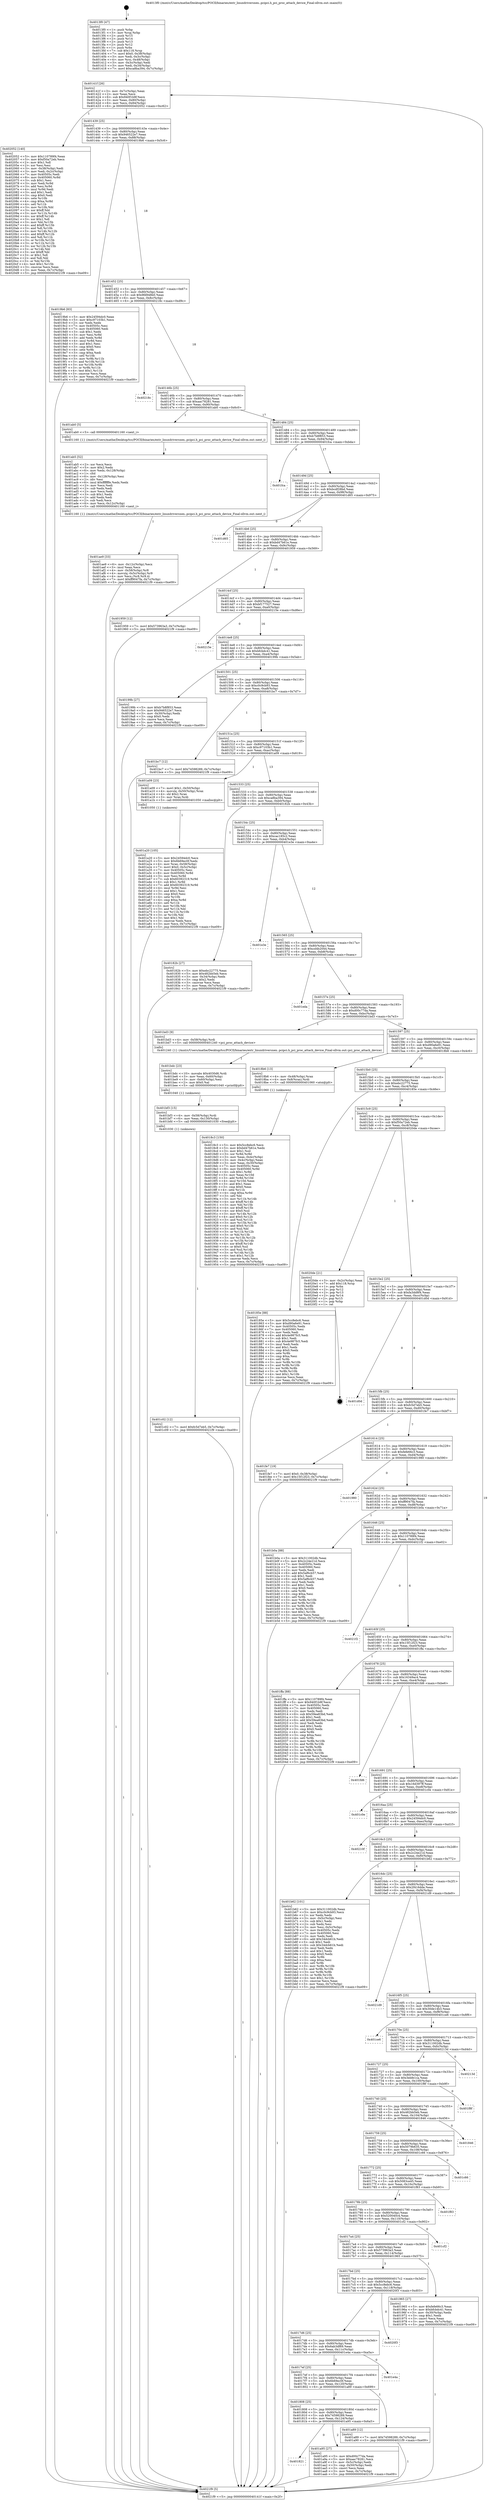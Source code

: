 digraph "0x4013f0" {
  label = "0x4013f0 (/mnt/c/Users/mathe/Desktop/tcc/POCII/binaries/extr_linuxdriversxen..pcipci.h_pci_proc_attach_device_Final-ollvm.out::main(0))"
  labelloc = "t"
  node[shape=record]

  Entry [label="",width=0.3,height=0.3,shape=circle,fillcolor=black,style=filled]
  "0x40141f" [label="{
     0x40141f [26]\l
     | [instrs]\l
     &nbsp;&nbsp;0x40141f \<+3\>: mov -0x7c(%rbp),%eax\l
     &nbsp;&nbsp;0x401422 \<+2\>: mov %eax,%ecx\l
     &nbsp;&nbsp;0x401424 \<+6\>: sub $0x940f1b9f,%ecx\l
     &nbsp;&nbsp;0x40142a \<+3\>: mov %eax,-0x80(%rbp)\l
     &nbsp;&nbsp;0x40142d \<+6\>: mov %ecx,-0x84(%rbp)\l
     &nbsp;&nbsp;0x401433 \<+6\>: je 0000000000402052 \<main+0xc62\>\l
  }"]
  "0x402052" [label="{
     0x402052 [140]\l
     | [instrs]\l
     &nbsp;&nbsp;0x402052 \<+5\>: mov $0x110789f4,%eax\l
     &nbsp;&nbsp;0x402057 \<+5\>: mov $0xf50a72eb,%ecx\l
     &nbsp;&nbsp;0x40205c \<+2\>: mov $0x1,%dl\l
     &nbsp;&nbsp;0x40205e \<+2\>: xor %esi,%esi\l
     &nbsp;&nbsp;0x402060 \<+3\>: mov -0x38(%rbp),%edi\l
     &nbsp;&nbsp;0x402063 \<+3\>: mov %edi,-0x2c(%rbp)\l
     &nbsp;&nbsp;0x402066 \<+7\>: mov 0x40505c,%edi\l
     &nbsp;&nbsp;0x40206d \<+8\>: mov 0x405060,%r8d\l
     &nbsp;&nbsp;0x402075 \<+3\>: sub $0x1,%esi\l
     &nbsp;&nbsp;0x402078 \<+3\>: mov %edi,%r9d\l
     &nbsp;&nbsp;0x40207b \<+3\>: add %esi,%r9d\l
     &nbsp;&nbsp;0x40207e \<+4\>: imul %r9d,%edi\l
     &nbsp;&nbsp;0x402082 \<+3\>: and $0x1,%edi\l
     &nbsp;&nbsp;0x402085 \<+3\>: cmp $0x0,%edi\l
     &nbsp;&nbsp;0x402088 \<+4\>: sete %r10b\l
     &nbsp;&nbsp;0x40208c \<+4\>: cmp $0xa,%r8d\l
     &nbsp;&nbsp;0x402090 \<+4\>: setl %r11b\l
     &nbsp;&nbsp;0x402094 \<+3\>: mov %r10b,%bl\l
     &nbsp;&nbsp;0x402097 \<+3\>: xor $0xff,%bl\l
     &nbsp;&nbsp;0x40209a \<+3\>: mov %r11b,%r14b\l
     &nbsp;&nbsp;0x40209d \<+4\>: xor $0xff,%r14b\l
     &nbsp;&nbsp;0x4020a1 \<+3\>: xor $0x1,%dl\l
     &nbsp;&nbsp;0x4020a4 \<+3\>: mov %bl,%r15b\l
     &nbsp;&nbsp;0x4020a7 \<+4\>: and $0xff,%r15b\l
     &nbsp;&nbsp;0x4020ab \<+3\>: and %dl,%r10b\l
     &nbsp;&nbsp;0x4020ae \<+3\>: mov %r14b,%r12b\l
     &nbsp;&nbsp;0x4020b1 \<+4\>: and $0xff,%r12b\l
     &nbsp;&nbsp;0x4020b5 \<+3\>: and %dl,%r11b\l
     &nbsp;&nbsp;0x4020b8 \<+3\>: or %r10b,%r15b\l
     &nbsp;&nbsp;0x4020bb \<+3\>: or %r11b,%r12b\l
     &nbsp;&nbsp;0x4020be \<+3\>: xor %r12b,%r15b\l
     &nbsp;&nbsp;0x4020c1 \<+3\>: or %r14b,%bl\l
     &nbsp;&nbsp;0x4020c4 \<+3\>: xor $0xff,%bl\l
     &nbsp;&nbsp;0x4020c7 \<+3\>: or $0x1,%dl\l
     &nbsp;&nbsp;0x4020ca \<+2\>: and %dl,%bl\l
     &nbsp;&nbsp;0x4020cc \<+3\>: or %bl,%r15b\l
     &nbsp;&nbsp;0x4020cf \<+4\>: test $0x1,%r15b\l
     &nbsp;&nbsp;0x4020d3 \<+3\>: cmovne %ecx,%eax\l
     &nbsp;&nbsp;0x4020d6 \<+3\>: mov %eax,-0x7c(%rbp)\l
     &nbsp;&nbsp;0x4020d9 \<+5\>: jmp 00000000004021f9 \<main+0xe09\>\l
  }"]
  "0x401439" [label="{
     0x401439 [25]\l
     | [instrs]\l
     &nbsp;&nbsp;0x401439 \<+5\>: jmp 000000000040143e \<main+0x4e\>\l
     &nbsp;&nbsp;0x40143e \<+3\>: mov -0x80(%rbp),%eax\l
     &nbsp;&nbsp;0x401441 \<+5\>: sub $0x946522e7,%eax\l
     &nbsp;&nbsp;0x401446 \<+6\>: mov %eax,-0x88(%rbp)\l
     &nbsp;&nbsp;0x40144c \<+6\>: je 00000000004019b6 \<main+0x5c6\>\l
  }"]
  Exit [label="",width=0.3,height=0.3,shape=circle,fillcolor=black,style=filled,peripheries=2]
  "0x4019b6" [label="{
     0x4019b6 [83]\l
     | [instrs]\l
     &nbsp;&nbsp;0x4019b6 \<+5\>: mov $0x24594dc0,%eax\l
     &nbsp;&nbsp;0x4019bb \<+5\>: mov $0xc97103b1,%ecx\l
     &nbsp;&nbsp;0x4019c0 \<+2\>: xor %edx,%edx\l
     &nbsp;&nbsp;0x4019c2 \<+7\>: mov 0x40505c,%esi\l
     &nbsp;&nbsp;0x4019c9 \<+7\>: mov 0x405060,%edi\l
     &nbsp;&nbsp;0x4019d0 \<+3\>: sub $0x1,%edx\l
     &nbsp;&nbsp;0x4019d3 \<+3\>: mov %esi,%r8d\l
     &nbsp;&nbsp;0x4019d6 \<+3\>: add %edx,%r8d\l
     &nbsp;&nbsp;0x4019d9 \<+4\>: imul %r8d,%esi\l
     &nbsp;&nbsp;0x4019dd \<+3\>: and $0x1,%esi\l
     &nbsp;&nbsp;0x4019e0 \<+3\>: cmp $0x0,%esi\l
     &nbsp;&nbsp;0x4019e3 \<+4\>: sete %r9b\l
     &nbsp;&nbsp;0x4019e7 \<+3\>: cmp $0xa,%edi\l
     &nbsp;&nbsp;0x4019ea \<+4\>: setl %r10b\l
     &nbsp;&nbsp;0x4019ee \<+3\>: mov %r9b,%r11b\l
     &nbsp;&nbsp;0x4019f1 \<+3\>: and %r10b,%r11b\l
     &nbsp;&nbsp;0x4019f4 \<+3\>: xor %r10b,%r9b\l
     &nbsp;&nbsp;0x4019f7 \<+3\>: or %r9b,%r11b\l
     &nbsp;&nbsp;0x4019fa \<+4\>: test $0x1,%r11b\l
     &nbsp;&nbsp;0x4019fe \<+3\>: cmovne %ecx,%eax\l
     &nbsp;&nbsp;0x401a01 \<+3\>: mov %eax,-0x7c(%rbp)\l
     &nbsp;&nbsp;0x401a04 \<+5\>: jmp 00000000004021f9 \<main+0xe09\>\l
  }"]
  "0x401452" [label="{
     0x401452 [25]\l
     | [instrs]\l
     &nbsp;&nbsp;0x401452 \<+5\>: jmp 0000000000401457 \<main+0x67\>\l
     &nbsp;&nbsp;0x401457 \<+3\>: mov -0x80(%rbp),%eax\l
     &nbsp;&nbsp;0x40145a \<+5\>: sub $0x9fd948b0,%eax\l
     &nbsp;&nbsp;0x40145f \<+6\>: mov %eax,-0x8c(%rbp)\l
     &nbsp;&nbsp;0x401465 \<+6\>: je 000000000040218c \<main+0xd9c\>\l
  }"]
  "0x401c02" [label="{
     0x401c02 [12]\l
     | [instrs]\l
     &nbsp;&nbsp;0x401c02 \<+7\>: movl $0xfc5d7eb5,-0x7c(%rbp)\l
     &nbsp;&nbsp;0x401c09 \<+5\>: jmp 00000000004021f9 \<main+0xe09\>\l
  }"]
  "0x40218c" [label="{
     0x40218c\l
  }", style=dashed]
  "0x40146b" [label="{
     0x40146b [25]\l
     | [instrs]\l
     &nbsp;&nbsp;0x40146b \<+5\>: jmp 0000000000401470 \<main+0x80\>\l
     &nbsp;&nbsp;0x401470 \<+3\>: mov -0x80(%rbp),%eax\l
     &nbsp;&nbsp;0x401473 \<+5\>: sub $0xaac78281,%eax\l
     &nbsp;&nbsp;0x401478 \<+6\>: mov %eax,-0x90(%rbp)\l
     &nbsp;&nbsp;0x40147e \<+6\>: je 0000000000401ab0 \<main+0x6c0\>\l
  }"]
  "0x401bf3" [label="{
     0x401bf3 [15]\l
     | [instrs]\l
     &nbsp;&nbsp;0x401bf3 \<+4\>: mov -0x58(%rbp),%rdi\l
     &nbsp;&nbsp;0x401bf7 \<+6\>: mov %eax,-0x130(%rbp)\l
     &nbsp;&nbsp;0x401bfd \<+5\>: call 0000000000401030 \<free@plt\>\l
     | [calls]\l
     &nbsp;&nbsp;0x401030 \{1\} (unknown)\l
  }"]
  "0x401ab0" [label="{
     0x401ab0 [5]\l
     | [instrs]\l
     &nbsp;&nbsp;0x401ab0 \<+5\>: call 0000000000401160 \<next_i\>\l
     | [calls]\l
     &nbsp;&nbsp;0x401160 \{1\} (/mnt/c/Users/mathe/Desktop/tcc/POCII/binaries/extr_linuxdriversxen..pcipci.h_pci_proc_attach_device_Final-ollvm.out::next_i)\l
  }"]
  "0x401484" [label="{
     0x401484 [25]\l
     | [instrs]\l
     &nbsp;&nbsp;0x401484 \<+5\>: jmp 0000000000401489 \<main+0x99\>\l
     &nbsp;&nbsp;0x401489 \<+3\>: mov -0x80(%rbp),%eax\l
     &nbsp;&nbsp;0x40148c \<+5\>: sub $0xb7b8f853,%eax\l
     &nbsp;&nbsp;0x401491 \<+6\>: mov %eax,-0x94(%rbp)\l
     &nbsp;&nbsp;0x401497 \<+6\>: je 0000000000401fca \<main+0xbda\>\l
  }"]
  "0x401bdc" [label="{
     0x401bdc [23]\l
     | [instrs]\l
     &nbsp;&nbsp;0x401bdc \<+10\>: movabs $0x4030d6,%rdi\l
     &nbsp;&nbsp;0x401be6 \<+3\>: mov %eax,-0x60(%rbp)\l
     &nbsp;&nbsp;0x401be9 \<+3\>: mov -0x60(%rbp),%esi\l
     &nbsp;&nbsp;0x401bec \<+2\>: mov $0x0,%al\l
     &nbsp;&nbsp;0x401bee \<+5\>: call 0000000000401040 \<printf@plt\>\l
     | [calls]\l
     &nbsp;&nbsp;0x401040 \{1\} (unknown)\l
  }"]
  "0x401fca" [label="{
     0x401fca\l
  }", style=dashed]
  "0x40149d" [label="{
     0x40149d [25]\l
     | [instrs]\l
     &nbsp;&nbsp;0x40149d \<+5\>: jmp 00000000004014a2 \<main+0xb2\>\l
     &nbsp;&nbsp;0x4014a2 \<+3\>: mov -0x80(%rbp),%eax\l
     &nbsp;&nbsp;0x4014a5 \<+5\>: sub $0xbcdf28bd,%eax\l
     &nbsp;&nbsp;0x4014aa \<+6\>: mov %eax,-0x98(%rbp)\l
     &nbsp;&nbsp;0x4014b0 \<+6\>: je 0000000000401d65 \<main+0x975\>\l
  }"]
  "0x401ae9" [label="{
     0x401ae9 [33]\l
     | [instrs]\l
     &nbsp;&nbsp;0x401ae9 \<+6\>: mov -0x12c(%rbp),%ecx\l
     &nbsp;&nbsp;0x401aef \<+3\>: imul %eax,%ecx\l
     &nbsp;&nbsp;0x401af2 \<+4\>: mov -0x58(%rbp),%r8\l
     &nbsp;&nbsp;0x401af6 \<+4\>: movslq -0x5c(%rbp),%r9\l
     &nbsp;&nbsp;0x401afa \<+4\>: mov %ecx,(%r8,%r9,4)\l
     &nbsp;&nbsp;0x401afe \<+7\>: movl $0xff9047fa,-0x7c(%rbp)\l
     &nbsp;&nbsp;0x401b05 \<+5\>: jmp 00000000004021f9 \<main+0xe09\>\l
  }"]
  "0x401d65" [label="{
     0x401d65\l
  }", style=dashed]
  "0x4014b6" [label="{
     0x4014b6 [25]\l
     | [instrs]\l
     &nbsp;&nbsp;0x4014b6 \<+5\>: jmp 00000000004014bb \<main+0xcb\>\l
     &nbsp;&nbsp;0x4014bb \<+3\>: mov -0x80(%rbp),%eax\l
     &nbsp;&nbsp;0x4014be \<+5\>: sub $0xbd47b61e,%eax\l
     &nbsp;&nbsp;0x4014c3 \<+6\>: mov %eax,-0x9c(%rbp)\l
     &nbsp;&nbsp;0x4014c9 \<+6\>: je 0000000000401959 \<main+0x569\>\l
  }"]
  "0x401ab5" [label="{
     0x401ab5 [52]\l
     | [instrs]\l
     &nbsp;&nbsp;0x401ab5 \<+2\>: xor %ecx,%ecx\l
     &nbsp;&nbsp;0x401ab7 \<+5\>: mov $0x2,%edx\l
     &nbsp;&nbsp;0x401abc \<+6\>: mov %edx,-0x128(%rbp)\l
     &nbsp;&nbsp;0x401ac2 \<+1\>: cltd\l
     &nbsp;&nbsp;0x401ac3 \<+6\>: mov -0x128(%rbp),%esi\l
     &nbsp;&nbsp;0x401ac9 \<+2\>: idiv %esi\l
     &nbsp;&nbsp;0x401acb \<+6\>: imul $0xfffffffe,%edx,%edx\l
     &nbsp;&nbsp;0x401ad1 \<+2\>: mov %ecx,%edi\l
     &nbsp;&nbsp;0x401ad3 \<+2\>: sub %edx,%edi\l
     &nbsp;&nbsp;0x401ad5 \<+2\>: mov %ecx,%edx\l
     &nbsp;&nbsp;0x401ad7 \<+3\>: sub $0x1,%edx\l
     &nbsp;&nbsp;0x401ada \<+2\>: add %edx,%edi\l
     &nbsp;&nbsp;0x401adc \<+2\>: sub %edi,%ecx\l
     &nbsp;&nbsp;0x401ade \<+6\>: mov %ecx,-0x12c(%rbp)\l
     &nbsp;&nbsp;0x401ae4 \<+5\>: call 0000000000401160 \<next_i\>\l
     | [calls]\l
     &nbsp;&nbsp;0x401160 \{1\} (/mnt/c/Users/mathe/Desktop/tcc/POCII/binaries/extr_linuxdriversxen..pcipci.h_pci_proc_attach_device_Final-ollvm.out::next_i)\l
  }"]
  "0x401959" [label="{
     0x401959 [12]\l
     | [instrs]\l
     &nbsp;&nbsp;0x401959 \<+7\>: movl $0x573963a3,-0x7c(%rbp)\l
     &nbsp;&nbsp;0x401960 \<+5\>: jmp 00000000004021f9 \<main+0xe09\>\l
  }"]
  "0x4014cf" [label="{
     0x4014cf [25]\l
     | [instrs]\l
     &nbsp;&nbsp;0x4014cf \<+5\>: jmp 00000000004014d4 \<main+0xe4\>\l
     &nbsp;&nbsp;0x4014d4 \<+3\>: mov -0x80(%rbp),%eax\l
     &nbsp;&nbsp;0x4014d7 \<+5\>: sub $0xbf177527,%eax\l
     &nbsp;&nbsp;0x4014dc \<+6\>: mov %eax,-0xa0(%rbp)\l
     &nbsp;&nbsp;0x4014e2 \<+6\>: je 000000000040215e \<main+0xd6e\>\l
  }"]
  "0x401821" [label="{
     0x401821\l
  }", style=dashed]
  "0x40215e" [label="{
     0x40215e\l
  }", style=dashed]
  "0x4014e8" [label="{
     0x4014e8 [25]\l
     | [instrs]\l
     &nbsp;&nbsp;0x4014e8 \<+5\>: jmp 00000000004014ed \<main+0xfd\>\l
     &nbsp;&nbsp;0x4014ed \<+3\>: mov -0x80(%rbp),%eax\l
     &nbsp;&nbsp;0x4014f0 \<+5\>: sub $0xbfcbdc41,%eax\l
     &nbsp;&nbsp;0x4014f5 \<+6\>: mov %eax,-0xa4(%rbp)\l
     &nbsp;&nbsp;0x4014fb \<+6\>: je 000000000040199b \<main+0x5ab\>\l
  }"]
  "0x401a95" [label="{
     0x401a95 [27]\l
     | [instrs]\l
     &nbsp;&nbsp;0x401a95 \<+5\>: mov $0xd00c77da,%eax\l
     &nbsp;&nbsp;0x401a9a \<+5\>: mov $0xaac78281,%ecx\l
     &nbsp;&nbsp;0x401a9f \<+3\>: mov -0x5c(%rbp),%edx\l
     &nbsp;&nbsp;0x401aa2 \<+3\>: cmp -0x50(%rbp),%edx\l
     &nbsp;&nbsp;0x401aa5 \<+3\>: cmovl %ecx,%eax\l
     &nbsp;&nbsp;0x401aa8 \<+3\>: mov %eax,-0x7c(%rbp)\l
     &nbsp;&nbsp;0x401aab \<+5\>: jmp 00000000004021f9 \<main+0xe09\>\l
  }"]
  "0x40199b" [label="{
     0x40199b [27]\l
     | [instrs]\l
     &nbsp;&nbsp;0x40199b \<+5\>: mov $0xb7b8f853,%eax\l
     &nbsp;&nbsp;0x4019a0 \<+5\>: mov $0x946522e7,%ecx\l
     &nbsp;&nbsp;0x4019a5 \<+3\>: mov -0x30(%rbp),%edx\l
     &nbsp;&nbsp;0x4019a8 \<+3\>: cmp $0x0,%edx\l
     &nbsp;&nbsp;0x4019ab \<+3\>: cmove %ecx,%eax\l
     &nbsp;&nbsp;0x4019ae \<+3\>: mov %eax,-0x7c(%rbp)\l
     &nbsp;&nbsp;0x4019b1 \<+5\>: jmp 00000000004021f9 \<main+0xe09\>\l
  }"]
  "0x401501" [label="{
     0x401501 [25]\l
     | [instrs]\l
     &nbsp;&nbsp;0x401501 \<+5\>: jmp 0000000000401506 \<main+0x116\>\l
     &nbsp;&nbsp;0x401506 \<+3\>: mov -0x80(%rbp),%eax\l
     &nbsp;&nbsp;0x401509 \<+5\>: sub $0xc0c9cb93,%eax\l
     &nbsp;&nbsp;0x40150e \<+6\>: mov %eax,-0xa8(%rbp)\l
     &nbsp;&nbsp;0x401514 \<+6\>: je 0000000000401bc7 \<main+0x7d7\>\l
  }"]
  "0x401808" [label="{
     0x401808 [25]\l
     | [instrs]\l
     &nbsp;&nbsp;0x401808 \<+5\>: jmp 000000000040180d \<main+0x41d\>\l
     &nbsp;&nbsp;0x40180d \<+3\>: mov -0x80(%rbp),%eax\l
     &nbsp;&nbsp;0x401810 \<+5\>: sub $0x74598289,%eax\l
     &nbsp;&nbsp;0x401815 \<+6\>: mov %eax,-0x124(%rbp)\l
     &nbsp;&nbsp;0x40181b \<+6\>: je 0000000000401a95 \<main+0x6a5\>\l
  }"]
  "0x401bc7" [label="{
     0x401bc7 [12]\l
     | [instrs]\l
     &nbsp;&nbsp;0x401bc7 \<+7\>: movl $0x74598289,-0x7c(%rbp)\l
     &nbsp;&nbsp;0x401bce \<+5\>: jmp 00000000004021f9 \<main+0xe09\>\l
  }"]
  "0x40151a" [label="{
     0x40151a [25]\l
     | [instrs]\l
     &nbsp;&nbsp;0x40151a \<+5\>: jmp 000000000040151f \<main+0x12f\>\l
     &nbsp;&nbsp;0x40151f \<+3\>: mov -0x80(%rbp),%eax\l
     &nbsp;&nbsp;0x401522 \<+5\>: sub $0xc97103b1,%eax\l
     &nbsp;&nbsp;0x401527 \<+6\>: mov %eax,-0xac(%rbp)\l
     &nbsp;&nbsp;0x40152d \<+6\>: je 0000000000401a09 \<main+0x619\>\l
  }"]
  "0x401a89" [label="{
     0x401a89 [12]\l
     | [instrs]\l
     &nbsp;&nbsp;0x401a89 \<+7\>: movl $0x74598289,-0x7c(%rbp)\l
     &nbsp;&nbsp;0x401a90 \<+5\>: jmp 00000000004021f9 \<main+0xe09\>\l
  }"]
  "0x401a09" [label="{
     0x401a09 [23]\l
     | [instrs]\l
     &nbsp;&nbsp;0x401a09 \<+7\>: movl $0x1,-0x50(%rbp)\l
     &nbsp;&nbsp;0x401a10 \<+4\>: movslq -0x50(%rbp),%rax\l
     &nbsp;&nbsp;0x401a14 \<+4\>: shl $0x2,%rax\l
     &nbsp;&nbsp;0x401a18 \<+3\>: mov %rax,%rdi\l
     &nbsp;&nbsp;0x401a1b \<+5\>: call 0000000000401050 \<malloc@plt\>\l
     | [calls]\l
     &nbsp;&nbsp;0x401050 \{1\} (unknown)\l
  }"]
  "0x401533" [label="{
     0x401533 [25]\l
     | [instrs]\l
     &nbsp;&nbsp;0x401533 \<+5\>: jmp 0000000000401538 \<main+0x148\>\l
     &nbsp;&nbsp;0x401538 \<+3\>: mov -0x80(%rbp),%eax\l
     &nbsp;&nbsp;0x40153b \<+5\>: sub $0xca8ba394,%eax\l
     &nbsp;&nbsp;0x401540 \<+6\>: mov %eax,-0xb0(%rbp)\l
     &nbsp;&nbsp;0x401546 \<+6\>: je 000000000040182b \<main+0x43b\>\l
  }"]
  "0x4017ef" [label="{
     0x4017ef [25]\l
     | [instrs]\l
     &nbsp;&nbsp;0x4017ef \<+5\>: jmp 00000000004017f4 \<main+0x404\>\l
     &nbsp;&nbsp;0x4017f4 \<+3\>: mov -0x80(%rbp),%eax\l
     &nbsp;&nbsp;0x4017f7 \<+5\>: sub $0x6b69ec0f,%eax\l
     &nbsp;&nbsp;0x4017fc \<+6\>: mov %eax,-0x120(%rbp)\l
     &nbsp;&nbsp;0x401802 \<+6\>: je 0000000000401a89 \<main+0x699\>\l
  }"]
  "0x40182b" [label="{
     0x40182b [27]\l
     | [instrs]\l
     &nbsp;&nbsp;0x40182b \<+5\>: mov $0xebc22775,%eax\l
     &nbsp;&nbsp;0x401830 \<+5\>: mov $0x482bb5eb,%ecx\l
     &nbsp;&nbsp;0x401835 \<+3\>: mov -0x34(%rbp),%edx\l
     &nbsp;&nbsp;0x401838 \<+3\>: cmp $0x2,%edx\l
     &nbsp;&nbsp;0x40183b \<+3\>: cmovne %ecx,%eax\l
     &nbsp;&nbsp;0x40183e \<+3\>: mov %eax,-0x7c(%rbp)\l
     &nbsp;&nbsp;0x401841 \<+5\>: jmp 00000000004021f9 \<main+0xe09\>\l
  }"]
  "0x40154c" [label="{
     0x40154c [25]\l
     | [instrs]\l
     &nbsp;&nbsp;0x40154c \<+5\>: jmp 0000000000401551 \<main+0x161\>\l
     &nbsp;&nbsp;0x401551 \<+3\>: mov -0x80(%rbp),%eax\l
     &nbsp;&nbsp;0x401554 \<+5\>: sub $0xcac185c2,%eax\l
     &nbsp;&nbsp;0x401559 \<+6\>: mov %eax,-0xb4(%rbp)\l
     &nbsp;&nbsp;0x40155f \<+6\>: je 0000000000401e3e \<main+0xa4e\>\l
  }"]
  "0x4021f9" [label="{
     0x4021f9 [5]\l
     | [instrs]\l
     &nbsp;&nbsp;0x4021f9 \<+5\>: jmp 000000000040141f \<main+0x2f\>\l
  }"]
  "0x4013f0" [label="{
     0x4013f0 [47]\l
     | [instrs]\l
     &nbsp;&nbsp;0x4013f0 \<+1\>: push %rbp\l
     &nbsp;&nbsp;0x4013f1 \<+3\>: mov %rsp,%rbp\l
     &nbsp;&nbsp;0x4013f4 \<+2\>: push %r15\l
     &nbsp;&nbsp;0x4013f6 \<+2\>: push %r14\l
     &nbsp;&nbsp;0x4013f8 \<+2\>: push %r13\l
     &nbsp;&nbsp;0x4013fa \<+2\>: push %r12\l
     &nbsp;&nbsp;0x4013fc \<+1\>: push %rbx\l
     &nbsp;&nbsp;0x4013fd \<+7\>: sub $0x118,%rsp\l
     &nbsp;&nbsp;0x401404 \<+7\>: movl $0x0,-0x38(%rbp)\l
     &nbsp;&nbsp;0x40140b \<+3\>: mov %edi,-0x3c(%rbp)\l
     &nbsp;&nbsp;0x40140e \<+4\>: mov %rsi,-0x48(%rbp)\l
     &nbsp;&nbsp;0x401412 \<+3\>: mov -0x3c(%rbp),%edi\l
     &nbsp;&nbsp;0x401415 \<+3\>: mov %edi,-0x34(%rbp)\l
     &nbsp;&nbsp;0x401418 \<+7\>: movl $0xca8ba394,-0x7c(%rbp)\l
  }"]
  "0x401e4a" [label="{
     0x401e4a\l
  }", style=dashed]
  "0x401e3e" [label="{
     0x401e3e\l
  }", style=dashed]
  "0x401565" [label="{
     0x401565 [25]\l
     | [instrs]\l
     &nbsp;&nbsp;0x401565 \<+5\>: jmp 000000000040156a \<main+0x17a\>\l
     &nbsp;&nbsp;0x40156a \<+3\>: mov -0x80(%rbp),%eax\l
     &nbsp;&nbsp;0x40156d \<+5\>: sub $0xcd4b2044,%eax\l
     &nbsp;&nbsp;0x401572 \<+6\>: mov %eax,-0xb8(%rbp)\l
     &nbsp;&nbsp;0x401578 \<+6\>: je 0000000000401eda \<main+0xaea\>\l
  }"]
  "0x4017d6" [label="{
     0x4017d6 [25]\l
     | [instrs]\l
     &nbsp;&nbsp;0x4017d6 \<+5\>: jmp 00000000004017db \<main+0x3eb\>\l
     &nbsp;&nbsp;0x4017db \<+3\>: mov -0x80(%rbp),%eax\l
     &nbsp;&nbsp;0x4017de \<+5\>: sub $0x6ab3df69,%eax\l
     &nbsp;&nbsp;0x4017e3 \<+6\>: mov %eax,-0x11c(%rbp)\l
     &nbsp;&nbsp;0x4017e9 \<+6\>: je 0000000000401e4a \<main+0xa5a\>\l
  }"]
  "0x401eda" [label="{
     0x401eda\l
  }", style=dashed]
  "0x40157e" [label="{
     0x40157e [25]\l
     | [instrs]\l
     &nbsp;&nbsp;0x40157e \<+5\>: jmp 0000000000401583 \<main+0x193\>\l
     &nbsp;&nbsp;0x401583 \<+3\>: mov -0x80(%rbp),%eax\l
     &nbsp;&nbsp;0x401586 \<+5\>: sub $0xd00c77da,%eax\l
     &nbsp;&nbsp;0x40158b \<+6\>: mov %eax,-0xbc(%rbp)\l
     &nbsp;&nbsp;0x401591 \<+6\>: je 0000000000401bd3 \<main+0x7e3\>\l
  }"]
  "0x4020f3" [label="{
     0x4020f3\l
  }", style=dashed]
  "0x401bd3" [label="{
     0x401bd3 [9]\l
     | [instrs]\l
     &nbsp;&nbsp;0x401bd3 \<+4\>: mov -0x58(%rbp),%rdi\l
     &nbsp;&nbsp;0x401bd7 \<+5\>: call 0000000000401240 \<pci_proc_attach_device\>\l
     | [calls]\l
     &nbsp;&nbsp;0x401240 \{1\} (/mnt/c/Users/mathe/Desktop/tcc/POCII/binaries/extr_linuxdriversxen..pcipci.h_pci_proc_attach_device_Final-ollvm.out::pci_proc_attach_device)\l
  }"]
  "0x401597" [label="{
     0x401597 [25]\l
     | [instrs]\l
     &nbsp;&nbsp;0x401597 \<+5\>: jmp 000000000040159c \<main+0x1ac\>\l
     &nbsp;&nbsp;0x40159c \<+3\>: mov -0x80(%rbp),%eax\l
     &nbsp;&nbsp;0x40159f \<+5\>: sub $0xd90a6e91,%eax\l
     &nbsp;&nbsp;0x4015a4 \<+6\>: mov %eax,-0xc0(%rbp)\l
     &nbsp;&nbsp;0x4015aa \<+6\>: je 00000000004018b6 \<main+0x4c6\>\l
  }"]
  "0x401a20" [label="{
     0x401a20 [105]\l
     | [instrs]\l
     &nbsp;&nbsp;0x401a20 \<+5\>: mov $0x24594dc0,%ecx\l
     &nbsp;&nbsp;0x401a25 \<+5\>: mov $0x6b69ec0f,%edx\l
     &nbsp;&nbsp;0x401a2a \<+4\>: mov %rax,-0x58(%rbp)\l
     &nbsp;&nbsp;0x401a2e \<+7\>: movl $0x0,-0x5c(%rbp)\l
     &nbsp;&nbsp;0x401a35 \<+7\>: mov 0x40505c,%esi\l
     &nbsp;&nbsp;0x401a3c \<+8\>: mov 0x405060,%r8d\l
     &nbsp;&nbsp;0x401a44 \<+3\>: mov %esi,%r9d\l
     &nbsp;&nbsp;0x401a47 \<+7\>: sub $0x60392319,%r9d\l
     &nbsp;&nbsp;0x401a4e \<+4\>: sub $0x1,%r9d\l
     &nbsp;&nbsp;0x401a52 \<+7\>: add $0x60392319,%r9d\l
     &nbsp;&nbsp;0x401a59 \<+4\>: imul %r9d,%esi\l
     &nbsp;&nbsp;0x401a5d \<+3\>: and $0x1,%esi\l
     &nbsp;&nbsp;0x401a60 \<+3\>: cmp $0x0,%esi\l
     &nbsp;&nbsp;0x401a63 \<+4\>: sete %r10b\l
     &nbsp;&nbsp;0x401a67 \<+4\>: cmp $0xa,%r8d\l
     &nbsp;&nbsp;0x401a6b \<+4\>: setl %r11b\l
     &nbsp;&nbsp;0x401a6f \<+3\>: mov %r10b,%bl\l
     &nbsp;&nbsp;0x401a72 \<+3\>: and %r11b,%bl\l
     &nbsp;&nbsp;0x401a75 \<+3\>: xor %r11b,%r10b\l
     &nbsp;&nbsp;0x401a78 \<+3\>: or %r10b,%bl\l
     &nbsp;&nbsp;0x401a7b \<+3\>: test $0x1,%bl\l
     &nbsp;&nbsp;0x401a7e \<+3\>: cmovne %edx,%ecx\l
     &nbsp;&nbsp;0x401a81 \<+3\>: mov %ecx,-0x7c(%rbp)\l
     &nbsp;&nbsp;0x401a84 \<+5\>: jmp 00000000004021f9 \<main+0xe09\>\l
  }"]
  "0x4018b6" [label="{
     0x4018b6 [13]\l
     | [instrs]\l
     &nbsp;&nbsp;0x4018b6 \<+4\>: mov -0x48(%rbp),%rax\l
     &nbsp;&nbsp;0x4018ba \<+4\>: mov 0x8(%rax),%rdi\l
     &nbsp;&nbsp;0x4018be \<+5\>: call 0000000000401060 \<atoi@plt\>\l
     | [calls]\l
     &nbsp;&nbsp;0x401060 \{1\} (unknown)\l
  }"]
  "0x4015b0" [label="{
     0x4015b0 [25]\l
     | [instrs]\l
     &nbsp;&nbsp;0x4015b0 \<+5\>: jmp 00000000004015b5 \<main+0x1c5\>\l
     &nbsp;&nbsp;0x4015b5 \<+3\>: mov -0x80(%rbp),%eax\l
     &nbsp;&nbsp;0x4015b8 \<+5\>: sub $0xebc22775,%eax\l
     &nbsp;&nbsp;0x4015bd \<+6\>: mov %eax,-0xc4(%rbp)\l
     &nbsp;&nbsp;0x4015c3 \<+6\>: je 000000000040185e \<main+0x46e\>\l
  }"]
  "0x4017bd" [label="{
     0x4017bd [25]\l
     | [instrs]\l
     &nbsp;&nbsp;0x4017bd \<+5\>: jmp 00000000004017c2 \<main+0x3d2\>\l
     &nbsp;&nbsp;0x4017c2 \<+3\>: mov -0x80(%rbp),%eax\l
     &nbsp;&nbsp;0x4017c5 \<+5\>: sub $0x5cc8ebc6,%eax\l
     &nbsp;&nbsp;0x4017ca \<+6\>: mov %eax,-0x118(%rbp)\l
     &nbsp;&nbsp;0x4017d0 \<+6\>: je 00000000004020f3 \<main+0xd03\>\l
  }"]
  "0x40185e" [label="{
     0x40185e [88]\l
     | [instrs]\l
     &nbsp;&nbsp;0x40185e \<+5\>: mov $0x5cc8ebc6,%eax\l
     &nbsp;&nbsp;0x401863 \<+5\>: mov $0xd90a6e91,%ecx\l
     &nbsp;&nbsp;0x401868 \<+7\>: mov 0x40505c,%edx\l
     &nbsp;&nbsp;0x40186f \<+7\>: mov 0x405060,%esi\l
     &nbsp;&nbsp;0x401876 \<+2\>: mov %edx,%edi\l
     &nbsp;&nbsp;0x401878 \<+6\>: add $0x4e987fc5,%edi\l
     &nbsp;&nbsp;0x40187e \<+3\>: sub $0x1,%edi\l
     &nbsp;&nbsp;0x401881 \<+6\>: sub $0x4e987fc5,%edi\l
     &nbsp;&nbsp;0x401887 \<+3\>: imul %edi,%edx\l
     &nbsp;&nbsp;0x40188a \<+3\>: and $0x1,%edx\l
     &nbsp;&nbsp;0x40188d \<+3\>: cmp $0x0,%edx\l
     &nbsp;&nbsp;0x401890 \<+4\>: sete %r8b\l
     &nbsp;&nbsp;0x401894 \<+3\>: cmp $0xa,%esi\l
     &nbsp;&nbsp;0x401897 \<+4\>: setl %r9b\l
     &nbsp;&nbsp;0x40189b \<+3\>: mov %r8b,%r10b\l
     &nbsp;&nbsp;0x40189e \<+3\>: and %r9b,%r10b\l
     &nbsp;&nbsp;0x4018a1 \<+3\>: xor %r9b,%r8b\l
     &nbsp;&nbsp;0x4018a4 \<+3\>: or %r8b,%r10b\l
     &nbsp;&nbsp;0x4018a7 \<+4\>: test $0x1,%r10b\l
     &nbsp;&nbsp;0x4018ab \<+3\>: cmovne %ecx,%eax\l
     &nbsp;&nbsp;0x4018ae \<+3\>: mov %eax,-0x7c(%rbp)\l
     &nbsp;&nbsp;0x4018b1 \<+5\>: jmp 00000000004021f9 \<main+0xe09\>\l
  }"]
  "0x4015c9" [label="{
     0x4015c9 [25]\l
     | [instrs]\l
     &nbsp;&nbsp;0x4015c9 \<+5\>: jmp 00000000004015ce \<main+0x1de\>\l
     &nbsp;&nbsp;0x4015ce \<+3\>: mov -0x80(%rbp),%eax\l
     &nbsp;&nbsp;0x4015d1 \<+5\>: sub $0xf50a72eb,%eax\l
     &nbsp;&nbsp;0x4015d6 \<+6\>: mov %eax,-0xc8(%rbp)\l
     &nbsp;&nbsp;0x4015dc \<+6\>: je 00000000004020de \<main+0xcee\>\l
  }"]
  "0x4018c3" [label="{
     0x4018c3 [150]\l
     | [instrs]\l
     &nbsp;&nbsp;0x4018c3 \<+5\>: mov $0x5cc8ebc6,%ecx\l
     &nbsp;&nbsp;0x4018c8 \<+5\>: mov $0xbd47b61e,%edx\l
     &nbsp;&nbsp;0x4018cd \<+3\>: mov $0x1,%sil\l
     &nbsp;&nbsp;0x4018d0 \<+3\>: xor %r8d,%r8d\l
     &nbsp;&nbsp;0x4018d3 \<+3\>: mov %eax,-0x4c(%rbp)\l
     &nbsp;&nbsp;0x4018d6 \<+3\>: mov -0x4c(%rbp),%eax\l
     &nbsp;&nbsp;0x4018d9 \<+3\>: mov %eax,-0x30(%rbp)\l
     &nbsp;&nbsp;0x4018dc \<+7\>: mov 0x40505c,%eax\l
     &nbsp;&nbsp;0x4018e3 \<+8\>: mov 0x405060,%r9d\l
     &nbsp;&nbsp;0x4018eb \<+4\>: sub $0x1,%r8d\l
     &nbsp;&nbsp;0x4018ef \<+3\>: mov %eax,%r10d\l
     &nbsp;&nbsp;0x4018f2 \<+3\>: add %r8d,%r10d\l
     &nbsp;&nbsp;0x4018f5 \<+4\>: imul %r10d,%eax\l
     &nbsp;&nbsp;0x4018f9 \<+3\>: and $0x1,%eax\l
     &nbsp;&nbsp;0x4018fc \<+3\>: cmp $0x0,%eax\l
     &nbsp;&nbsp;0x4018ff \<+4\>: sete %r11b\l
     &nbsp;&nbsp;0x401903 \<+4\>: cmp $0xa,%r9d\l
     &nbsp;&nbsp;0x401907 \<+3\>: setl %bl\l
     &nbsp;&nbsp;0x40190a \<+3\>: mov %r11b,%r14b\l
     &nbsp;&nbsp;0x40190d \<+4\>: xor $0xff,%r14b\l
     &nbsp;&nbsp;0x401911 \<+3\>: mov %bl,%r15b\l
     &nbsp;&nbsp;0x401914 \<+4\>: xor $0xff,%r15b\l
     &nbsp;&nbsp;0x401918 \<+4\>: xor $0x0,%sil\l
     &nbsp;&nbsp;0x40191c \<+3\>: mov %r14b,%r12b\l
     &nbsp;&nbsp;0x40191f \<+4\>: and $0x0,%r12b\l
     &nbsp;&nbsp;0x401923 \<+3\>: and %sil,%r11b\l
     &nbsp;&nbsp;0x401926 \<+3\>: mov %r15b,%r13b\l
     &nbsp;&nbsp;0x401929 \<+4\>: and $0x0,%r13b\l
     &nbsp;&nbsp;0x40192d \<+3\>: and %sil,%bl\l
     &nbsp;&nbsp;0x401930 \<+3\>: or %r11b,%r12b\l
     &nbsp;&nbsp;0x401933 \<+3\>: or %bl,%r13b\l
     &nbsp;&nbsp;0x401936 \<+3\>: xor %r13b,%r12b\l
     &nbsp;&nbsp;0x401939 \<+3\>: or %r15b,%r14b\l
     &nbsp;&nbsp;0x40193c \<+4\>: xor $0xff,%r14b\l
     &nbsp;&nbsp;0x401940 \<+4\>: or $0x0,%sil\l
     &nbsp;&nbsp;0x401944 \<+3\>: and %sil,%r14b\l
     &nbsp;&nbsp;0x401947 \<+3\>: or %r14b,%r12b\l
     &nbsp;&nbsp;0x40194a \<+4\>: test $0x1,%r12b\l
     &nbsp;&nbsp;0x40194e \<+3\>: cmovne %edx,%ecx\l
     &nbsp;&nbsp;0x401951 \<+3\>: mov %ecx,-0x7c(%rbp)\l
     &nbsp;&nbsp;0x401954 \<+5\>: jmp 00000000004021f9 \<main+0xe09\>\l
  }"]
  "0x401965" [label="{
     0x401965 [27]\l
     | [instrs]\l
     &nbsp;&nbsp;0x401965 \<+5\>: mov $0xfefe66c3,%eax\l
     &nbsp;&nbsp;0x40196a \<+5\>: mov $0xbfcbdc41,%ecx\l
     &nbsp;&nbsp;0x40196f \<+3\>: mov -0x30(%rbp),%edx\l
     &nbsp;&nbsp;0x401972 \<+3\>: cmp $0x1,%edx\l
     &nbsp;&nbsp;0x401975 \<+3\>: cmovl %ecx,%eax\l
     &nbsp;&nbsp;0x401978 \<+3\>: mov %eax,-0x7c(%rbp)\l
     &nbsp;&nbsp;0x40197b \<+5\>: jmp 00000000004021f9 \<main+0xe09\>\l
  }"]
  "0x4020de" [label="{
     0x4020de [21]\l
     | [instrs]\l
     &nbsp;&nbsp;0x4020de \<+3\>: mov -0x2c(%rbp),%eax\l
     &nbsp;&nbsp;0x4020e1 \<+7\>: add $0x118,%rsp\l
     &nbsp;&nbsp;0x4020e8 \<+1\>: pop %rbx\l
     &nbsp;&nbsp;0x4020e9 \<+2\>: pop %r12\l
     &nbsp;&nbsp;0x4020eb \<+2\>: pop %r13\l
     &nbsp;&nbsp;0x4020ed \<+2\>: pop %r14\l
     &nbsp;&nbsp;0x4020ef \<+2\>: pop %r15\l
     &nbsp;&nbsp;0x4020f1 \<+1\>: pop %rbp\l
     &nbsp;&nbsp;0x4020f2 \<+1\>: ret\l
  }"]
  "0x4015e2" [label="{
     0x4015e2 [25]\l
     | [instrs]\l
     &nbsp;&nbsp;0x4015e2 \<+5\>: jmp 00000000004015e7 \<main+0x1f7\>\l
     &nbsp;&nbsp;0x4015e7 \<+3\>: mov -0x80(%rbp),%eax\l
     &nbsp;&nbsp;0x4015ea \<+5\>: sub $0xfa3dd8f4,%eax\l
     &nbsp;&nbsp;0x4015ef \<+6\>: mov %eax,-0xcc(%rbp)\l
     &nbsp;&nbsp;0x4015f5 \<+6\>: je 0000000000401d0d \<main+0x91d\>\l
  }"]
  "0x4017a4" [label="{
     0x4017a4 [25]\l
     | [instrs]\l
     &nbsp;&nbsp;0x4017a4 \<+5\>: jmp 00000000004017a9 \<main+0x3b9\>\l
     &nbsp;&nbsp;0x4017a9 \<+3\>: mov -0x80(%rbp),%eax\l
     &nbsp;&nbsp;0x4017ac \<+5\>: sub $0x573963a3,%eax\l
     &nbsp;&nbsp;0x4017b1 \<+6\>: mov %eax,-0x114(%rbp)\l
     &nbsp;&nbsp;0x4017b7 \<+6\>: je 0000000000401965 \<main+0x575\>\l
  }"]
  "0x401d0d" [label="{
     0x401d0d\l
  }", style=dashed]
  "0x4015fb" [label="{
     0x4015fb [25]\l
     | [instrs]\l
     &nbsp;&nbsp;0x4015fb \<+5\>: jmp 0000000000401600 \<main+0x210\>\l
     &nbsp;&nbsp;0x401600 \<+3\>: mov -0x80(%rbp),%eax\l
     &nbsp;&nbsp;0x401603 \<+5\>: sub $0xfc5d7eb5,%eax\l
     &nbsp;&nbsp;0x401608 \<+6\>: mov %eax,-0xd0(%rbp)\l
     &nbsp;&nbsp;0x40160e \<+6\>: je 0000000000401fe7 \<main+0xbf7\>\l
  }"]
  "0x401cf2" [label="{
     0x401cf2\l
  }", style=dashed]
  "0x401fe7" [label="{
     0x401fe7 [19]\l
     | [instrs]\l
     &nbsp;&nbsp;0x401fe7 \<+7\>: movl $0x0,-0x38(%rbp)\l
     &nbsp;&nbsp;0x401fee \<+7\>: movl $0x15f12f23,-0x7c(%rbp)\l
     &nbsp;&nbsp;0x401ff5 \<+5\>: jmp 00000000004021f9 \<main+0xe09\>\l
  }"]
  "0x401614" [label="{
     0x401614 [25]\l
     | [instrs]\l
     &nbsp;&nbsp;0x401614 \<+5\>: jmp 0000000000401619 \<main+0x229\>\l
     &nbsp;&nbsp;0x401619 \<+3\>: mov -0x80(%rbp),%eax\l
     &nbsp;&nbsp;0x40161c \<+5\>: sub $0xfefe66c3,%eax\l
     &nbsp;&nbsp;0x401621 \<+6\>: mov %eax,-0xd4(%rbp)\l
     &nbsp;&nbsp;0x401627 \<+6\>: je 0000000000401980 \<main+0x590\>\l
  }"]
  "0x40178b" [label="{
     0x40178b [25]\l
     | [instrs]\l
     &nbsp;&nbsp;0x40178b \<+5\>: jmp 0000000000401790 \<main+0x3a0\>\l
     &nbsp;&nbsp;0x401790 \<+3\>: mov -0x80(%rbp),%eax\l
     &nbsp;&nbsp;0x401793 \<+5\>: sub $0x520040c4,%eax\l
     &nbsp;&nbsp;0x401798 \<+6\>: mov %eax,-0x110(%rbp)\l
     &nbsp;&nbsp;0x40179e \<+6\>: je 0000000000401cf2 \<main+0x902\>\l
  }"]
  "0x401980" [label="{
     0x401980\l
  }", style=dashed]
  "0x40162d" [label="{
     0x40162d [25]\l
     | [instrs]\l
     &nbsp;&nbsp;0x40162d \<+5\>: jmp 0000000000401632 \<main+0x242\>\l
     &nbsp;&nbsp;0x401632 \<+3\>: mov -0x80(%rbp),%eax\l
     &nbsp;&nbsp;0x401635 \<+5\>: sub $0xff9047fa,%eax\l
     &nbsp;&nbsp;0x40163a \<+6\>: mov %eax,-0xd8(%rbp)\l
     &nbsp;&nbsp;0x401640 \<+6\>: je 0000000000401b0a \<main+0x71a\>\l
  }"]
  "0x401f83" [label="{
     0x401f83\l
  }", style=dashed]
  "0x401b0a" [label="{
     0x401b0a [88]\l
     | [instrs]\l
     &nbsp;&nbsp;0x401b0a \<+5\>: mov $0x311002db,%eax\l
     &nbsp;&nbsp;0x401b0f \<+5\>: mov $0x2c24e21d,%ecx\l
     &nbsp;&nbsp;0x401b14 \<+7\>: mov 0x40505c,%edx\l
     &nbsp;&nbsp;0x401b1b \<+7\>: mov 0x405060,%esi\l
     &nbsp;&nbsp;0x401b22 \<+2\>: mov %edx,%edi\l
     &nbsp;&nbsp;0x401b24 \<+6\>: add $0x5af6cb57,%edi\l
     &nbsp;&nbsp;0x401b2a \<+3\>: sub $0x1,%edi\l
     &nbsp;&nbsp;0x401b2d \<+6\>: sub $0x5af6cb57,%edi\l
     &nbsp;&nbsp;0x401b33 \<+3\>: imul %edi,%edx\l
     &nbsp;&nbsp;0x401b36 \<+3\>: and $0x1,%edx\l
     &nbsp;&nbsp;0x401b39 \<+3\>: cmp $0x0,%edx\l
     &nbsp;&nbsp;0x401b3c \<+4\>: sete %r8b\l
     &nbsp;&nbsp;0x401b40 \<+3\>: cmp $0xa,%esi\l
     &nbsp;&nbsp;0x401b43 \<+4\>: setl %r9b\l
     &nbsp;&nbsp;0x401b47 \<+3\>: mov %r8b,%r10b\l
     &nbsp;&nbsp;0x401b4a \<+3\>: and %r9b,%r10b\l
     &nbsp;&nbsp;0x401b4d \<+3\>: xor %r9b,%r8b\l
     &nbsp;&nbsp;0x401b50 \<+3\>: or %r8b,%r10b\l
     &nbsp;&nbsp;0x401b53 \<+4\>: test $0x1,%r10b\l
     &nbsp;&nbsp;0x401b57 \<+3\>: cmovne %ecx,%eax\l
     &nbsp;&nbsp;0x401b5a \<+3\>: mov %eax,-0x7c(%rbp)\l
     &nbsp;&nbsp;0x401b5d \<+5\>: jmp 00000000004021f9 \<main+0xe09\>\l
  }"]
  "0x401646" [label="{
     0x401646 [25]\l
     | [instrs]\l
     &nbsp;&nbsp;0x401646 \<+5\>: jmp 000000000040164b \<main+0x25b\>\l
     &nbsp;&nbsp;0x40164b \<+3\>: mov -0x80(%rbp),%eax\l
     &nbsp;&nbsp;0x40164e \<+5\>: sub $0x110789f4,%eax\l
     &nbsp;&nbsp;0x401653 \<+6\>: mov %eax,-0xdc(%rbp)\l
     &nbsp;&nbsp;0x401659 \<+6\>: je 00000000004021f2 \<main+0xe02\>\l
  }"]
  "0x401772" [label="{
     0x401772 [25]\l
     | [instrs]\l
     &nbsp;&nbsp;0x401772 \<+5\>: jmp 0000000000401777 \<main+0x387\>\l
     &nbsp;&nbsp;0x401777 \<+3\>: mov -0x80(%rbp),%eax\l
     &nbsp;&nbsp;0x40177a \<+5\>: sub $0x5083ce45,%eax\l
     &nbsp;&nbsp;0x40177f \<+6\>: mov %eax,-0x10c(%rbp)\l
     &nbsp;&nbsp;0x401785 \<+6\>: je 0000000000401f83 \<main+0xb93\>\l
  }"]
  "0x4021f2" [label="{
     0x4021f2\l
  }", style=dashed]
  "0x40165f" [label="{
     0x40165f [25]\l
     | [instrs]\l
     &nbsp;&nbsp;0x40165f \<+5\>: jmp 0000000000401664 \<main+0x274\>\l
     &nbsp;&nbsp;0x401664 \<+3\>: mov -0x80(%rbp),%eax\l
     &nbsp;&nbsp;0x401667 \<+5\>: sub $0x15f12f23,%eax\l
     &nbsp;&nbsp;0x40166c \<+6\>: mov %eax,-0xe0(%rbp)\l
     &nbsp;&nbsp;0x401672 \<+6\>: je 0000000000401ffa \<main+0xc0a\>\l
  }"]
  "0x401c66" [label="{
     0x401c66\l
  }", style=dashed]
  "0x401ffa" [label="{
     0x401ffa [88]\l
     | [instrs]\l
     &nbsp;&nbsp;0x401ffa \<+5\>: mov $0x110789f4,%eax\l
     &nbsp;&nbsp;0x401fff \<+5\>: mov $0x940f1b9f,%ecx\l
     &nbsp;&nbsp;0x402004 \<+7\>: mov 0x40505c,%edx\l
     &nbsp;&nbsp;0x40200b \<+7\>: mov 0x405060,%esi\l
     &nbsp;&nbsp;0x402012 \<+2\>: mov %edx,%edi\l
     &nbsp;&nbsp;0x402014 \<+6\>: sub $0x59ea83bd,%edi\l
     &nbsp;&nbsp;0x40201a \<+3\>: sub $0x1,%edi\l
     &nbsp;&nbsp;0x40201d \<+6\>: add $0x59ea83bd,%edi\l
     &nbsp;&nbsp;0x402023 \<+3\>: imul %edi,%edx\l
     &nbsp;&nbsp;0x402026 \<+3\>: and $0x1,%edx\l
     &nbsp;&nbsp;0x402029 \<+3\>: cmp $0x0,%edx\l
     &nbsp;&nbsp;0x40202c \<+4\>: sete %r8b\l
     &nbsp;&nbsp;0x402030 \<+3\>: cmp $0xa,%esi\l
     &nbsp;&nbsp;0x402033 \<+4\>: setl %r9b\l
     &nbsp;&nbsp;0x402037 \<+3\>: mov %r8b,%r10b\l
     &nbsp;&nbsp;0x40203a \<+3\>: and %r9b,%r10b\l
     &nbsp;&nbsp;0x40203d \<+3\>: xor %r9b,%r8b\l
     &nbsp;&nbsp;0x402040 \<+3\>: or %r8b,%r10b\l
     &nbsp;&nbsp;0x402043 \<+4\>: test $0x1,%r10b\l
     &nbsp;&nbsp;0x402047 \<+3\>: cmovne %ecx,%eax\l
     &nbsp;&nbsp;0x40204a \<+3\>: mov %eax,-0x7c(%rbp)\l
     &nbsp;&nbsp;0x40204d \<+5\>: jmp 00000000004021f9 \<main+0xe09\>\l
  }"]
  "0x401678" [label="{
     0x401678 [25]\l
     | [instrs]\l
     &nbsp;&nbsp;0x401678 \<+5\>: jmp 000000000040167d \<main+0x28d\>\l
     &nbsp;&nbsp;0x40167d \<+3\>: mov -0x80(%rbp),%eax\l
     &nbsp;&nbsp;0x401680 \<+5\>: sub $0x16349ac4,%eax\l
     &nbsp;&nbsp;0x401685 \<+6\>: mov %eax,-0xe4(%rbp)\l
     &nbsp;&nbsp;0x40168b \<+6\>: je 0000000000401fd6 \<main+0xbe6\>\l
  }"]
  "0x401759" [label="{
     0x401759 [25]\l
     | [instrs]\l
     &nbsp;&nbsp;0x401759 \<+5\>: jmp 000000000040175e \<main+0x36e\>\l
     &nbsp;&nbsp;0x40175e \<+3\>: mov -0x80(%rbp),%eax\l
     &nbsp;&nbsp;0x401761 \<+5\>: sub $0x5079b635,%eax\l
     &nbsp;&nbsp;0x401766 \<+6\>: mov %eax,-0x108(%rbp)\l
     &nbsp;&nbsp;0x40176c \<+6\>: je 0000000000401c66 \<main+0x876\>\l
  }"]
  "0x401fd6" [label="{
     0x401fd6\l
  }", style=dashed]
  "0x401691" [label="{
     0x401691 [25]\l
     | [instrs]\l
     &nbsp;&nbsp;0x401691 \<+5\>: jmp 0000000000401696 \<main+0x2a6\>\l
     &nbsp;&nbsp;0x401696 \<+3\>: mov -0x80(%rbp),%eax\l
     &nbsp;&nbsp;0x401699 \<+5\>: sub $0x16d397ff,%eax\l
     &nbsp;&nbsp;0x40169e \<+6\>: mov %eax,-0xe8(%rbp)\l
     &nbsp;&nbsp;0x4016a4 \<+6\>: je 0000000000401c0e \<main+0x81e\>\l
  }"]
  "0x401846" [label="{
     0x401846\l
  }", style=dashed]
  "0x401c0e" [label="{
     0x401c0e\l
  }", style=dashed]
  "0x4016aa" [label="{
     0x4016aa [25]\l
     | [instrs]\l
     &nbsp;&nbsp;0x4016aa \<+5\>: jmp 00000000004016af \<main+0x2bf\>\l
     &nbsp;&nbsp;0x4016af \<+3\>: mov -0x80(%rbp),%eax\l
     &nbsp;&nbsp;0x4016b2 \<+5\>: sub $0x24594dc0,%eax\l
     &nbsp;&nbsp;0x4016b7 \<+6\>: mov %eax,-0xec(%rbp)\l
     &nbsp;&nbsp;0x4016bd \<+6\>: je 000000000040210f \<main+0xd1f\>\l
  }"]
  "0x401740" [label="{
     0x401740 [25]\l
     | [instrs]\l
     &nbsp;&nbsp;0x401740 \<+5\>: jmp 0000000000401745 \<main+0x355\>\l
     &nbsp;&nbsp;0x401745 \<+3\>: mov -0x80(%rbp),%eax\l
     &nbsp;&nbsp;0x401748 \<+5\>: sub $0x482bb5eb,%eax\l
     &nbsp;&nbsp;0x40174d \<+6\>: mov %eax,-0x104(%rbp)\l
     &nbsp;&nbsp;0x401753 \<+6\>: je 0000000000401846 \<main+0x456\>\l
  }"]
  "0x40210f" [label="{
     0x40210f\l
  }", style=dashed]
  "0x4016c3" [label="{
     0x4016c3 [25]\l
     | [instrs]\l
     &nbsp;&nbsp;0x4016c3 \<+5\>: jmp 00000000004016c8 \<main+0x2d8\>\l
     &nbsp;&nbsp;0x4016c8 \<+3\>: mov -0x80(%rbp),%eax\l
     &nbsp;&nbsp;0x4016cb \<+5\>: sub $0x2c24e21d,%eax\l
     &nbsp;&nbsp;0x4016d0 \<+6\>: mov %eax,-0xf0(%rbp)\l
     &nbsp;&nbsp;0x4016d6 \<+6\>: je 0000000000401b62 \<main+0x772\>\l
  }"]
  "0x401f8f" [label="{
     0x401f8f\l
  }", style=dashed]
  "0x401b62" [label="{
     0x401b62 [101]\l
     | [instrs]\l
     &nbsp;&nbsp;0x401b62 \<+5\>: mov $0x311002db,%eax\l
     &nbsp;&nbsp;0x401b67 \<+5\>: mov $0xc0c9cb93,%ecx\l
     &nbsp;&nbsp;0x401b6c \<+2\>: xor %edx,%edx\l
     &nbsp;&nbsp;0x401b6e \<+3\>: mov -0x5c(%rbp),%esi\l
     &nbsp;&nbsp;0x401b71 \<+3\>: sub $0x1,%edx\l
     &nbsp;&nbsp;0x401b74 \<+2\>: sub %edx,%esi\l
     &nbsp;&nbsp;0x401b76 \<+3\>: mov %esi,-0x5c(%rbp)\l
     &nbsp;&nbsp;0x401b79 \<+7\>: mov 0x40505c,%edx\l
     &nbsp;&nbsp;0x401b80 \<+7\>: mov 0x405060,%esi\l
     &nbsp;&nbsp;0x401b87 \<+2\>: mov %edx,%edi\l
     &nbsp;&nbsp;0x401b89 \<+6\>: add $0x34dcb61b,%edi\l
     &nbsp;&nbsp;0x401b8f \<+3\>: sub $0x1,%edi\l
     &nbsp;&nbsp;0x401b92 \<+6\>: sub $0x34dcb61b,%edi\l
     &nbsp;&nbsp;0x401b98 \<+3\>: imul %edi,%edx\l
     &nbsp;&nbsp;0x401b9b \<+3\>: and $0x1,%edx\l
     &nbsp;&nbsp;0x401b9e \<+3\>: cmp $0x0,%edx\l
     &nbsp;&nbsp;0x401ba1 \<+4\>: sete %r8b\l
     &nbsp;&nbsp;0x401ba5 \<+3\>: cmp $0xa,%esi\l
     &nbsp;&nbsp;0x401ba8 \<+4\>: setl %r9b\l
     &nbsp;&nbsp;0x401bac \<+3\>: mov %r8b,%r10b\l
     &nbsp;&nbsp;0x401baf \<+3\>: and %r9b,%r10b\l
     &nbsp;&nbsp;0x401bb2 \<+3\>: xor %r9b,%r8b\l
     &nbsp;&nbsp;0x401bb5 \<+3\>: or %r8b,%r10b\l
     &nbsp;&nbsp;0x401bb8 \<+4\>: test $0x1,%r10b\l
     &nbsp;&nbsp;0x401bbc \<+3\>: cmovne %ecx,%eax\l
     &nbsp;&nbsp;0x401bbf \<+3\>: mov %eax,-0x7c(%rbp)\l
     &nbsp;&nbsp;0x401bc2 \<+5\>: jmp 00000000004021f9 \<main+0xe09\>\l
  }"]
  "0x4016dc" [label="{
     0x4016dc [25]\l
     | [instrs]\l
     &nbsp;&nbsp;0x4016dc \<+5\>: jmp 00000000004016e1 \<main+0x2f1\>\l
     &nbsp;&nbsp;0x4016e1 \<+3\>: mov -0x80(%rbp),%eax\l
     &nbsp;&nbsp;0x4016e4 \<+5\>: sub $0x2f416dde,%eax\l
     &nbsp;&nbsp;0x4016e9 \<+6\>: mov %eax,-0xf4(%rbp)\l
     &nbsp;&nbsp;0x4016ef \<+6\>: je 00000000004021d9 \<main+0xde9\>\l
  }"]
  "0x401727" [label="{
     0x401727 [25]\l
     | [instrs]\l
     &nbsp;&nbsp;0x401727 \<+5\>: jmp 000000000040172c \<main+0x33c\>\l
     &nbsp;&nbsp;0x40172c \<+3\>: mov -0x80(%rbp),%eax\l
     &nbsp;&nbsp;0x40172f \<+5\>: sub $0x3ebfe1ca,%eax\l
     &nbsp;&nbsp;0x401734 \<+6\>: mov %eax,-0x100(%rbp)\l
     &nbsp;&nbsp;0x40173a \<+6\>: je 0000000000401f8f \<main+0xb9f\>\l
  }"]
  "0x4021d9" [label="{
     0x4021d9\l
  }", style=dashed]
  "0x4016f5" [label="{
     0x4016f5 [25]\l
     | [instrs]\l
     &nbsp;&nbsp;0x4016f5 \<+5\>: jmp 00000000004016fa \<main+0x30a\>\l
     &nbsp;&nbsp;0x4016fa \<+3\>: mov -0x80(%rbp),%eax\l
     &nbsp;&nbsp;0x4016fd \<+5\>: sub $0x30de14b3,%eax\l
     &nbsp;&nbsp;0x401702 \<+6\>: mov %eax,-0xf8(%rbp)\l
     &nbsp;&nbsp;0x401708 \<+6\>: je 0000000000401ce6 \<main+0x8f6\>\l
  }"]
  "0x40213d" [label="{
     0x40213d\l
  }", style=dashed]
  "0x401ce6" [label="{
     0x401ce6\l
  }", style=dashed]
  "0x40170e" [label="{
     0x40170e [25]\l
     | [instrs]\l
     &nbsp;&nbsp;0x40170e \<+5\>: jmp 0000000000401713 \<main+0x323\>\l
     &nbsp;&nbsp;0x401713 \<+3\>: mov -0x80(%rbp),%eax\l
     &nbsp;&nbsp;0x401716 \<+5\>: sub $0x311002db,%eax\l
     &nbsp;&nbsp;0x40171b \<+6\>: mov %eax,-0xfc(%rbp)\l
     &nbsp;&nbsp;0x401721 \<+6\>: je 000000000040213d \<main+0xd4d\>\l
  }"]
  Entry -> "0x4013f0" [label=" 1"]
  "0x40141f" -> "0x402052" [label=" 1"]
  "0x40141f" -> "0x401439" [label=" 19"]
  "0x4020de" -> Exit [label=" 1"]
  "0x401439" -> "0x4019b6" [label=" 1"]
  "0x401439" -> "0x401452" [label=" 18"]
  "0x402052" -> "0x4021f9" [label=" 1"]
  "0x401452" -> "0x40218c" [label=" 0"]
  "0x401452" -> "0x40146b" [label=" 18"]
  "0x401ffa" -> "0x4021f9" [label=" 1"]
  "0x40146b" -> "0x401ab0" [label=" 1"]
  "0x40146b" -> "0x401484" [label=" 17"]
  "0x401fe7" -> "0x4021f9" [label=" 1"]
  "0x401484" -> "0x401fca" [label=" 0"]
  "0x401484" -> "0x40149d" [label=" 17"]
  "0x401c02" -> "0x4021f9" [label=" 1"]
  "0x40149d" -> "0x401d65" [label=" 0"]
  "0x40149d" -> "0x4014b6" [label=" 17"]
  "0x401bf3" -> "0x401c02" [label=" 1"]
  "0x4014b6" -> "0x401959" [label=" 1"]
  "0x4014b6" -> "0x4014cf" [label=" 16"]
  "0x401bdc" -> "0x401bf3" [label=" 1"]
  "0x4014cf" -> "0x40215e" [label=" 0"]
  "0x4014cf" -> "0x4014e8" [label=" 16"]
  "0x401bd3" -> "0x401bdc" [label=" 1"]
  "0x4014e8" -> "0x40199b" [label=" 1"]
  "0x4014e8" -> "0x401501" [label=" 15"]
  "0x401bc7" -> "0x4021f9" [label=" 1"]
  "0x401501" -> "0x401bc7" [label=" 1"]
  "0x401501" -> "0x40151a" [label=" 14"]
  "0x401b0a" -> "0x4021f9" [label=" 1"]
  "0x40151a" -> "0x401a09" [label=" 1"]
  "0x40151a" -> "0x401533" [label=" 13"]
  "0x401ae9" -> "0x4021f9" [label=" 1"]
  "0x401533" -> "0x40182b" [label=" 1"]
  "0x401533" -> "0x40154c" [label=" 12"]
  "0x40182b" -> "0x4021f9" [label=" 1"]
  "0x4013f0" -> "0x40141f" [label=" 1"]
  "0x4021f9" -> "0x40141f" [label=" 19"]
  "0x401ab0" -> "0x401ab5" [label=" 1"]
  "0x40154c" -> "0x401e3e" [label=" 0"]
  "0x40154c" -> "0x401565" [label=" 12"]
  "0x401a95" -> "0x4021f9" [label=" 2"]
  "0x401565" -> "0x401eda" [label=" 0"]
  "0x401565" -> "0x40157e" [label=" 12"]
  "0x401808" -> "0x401a95" [label=" 2"]
  "0x40157e" -> "0x401bd3" [label=" 1"]
  "0x40157e" -> "0x401597" [label=" 11"]
  "0x401b62" -> "0x4021f9" [label=" 1"]
  "0x401597" -> "0x4018b6" [label=" 1"]
  "0x401597" -> "0x4015b0" [label=" 10"]
  "0x4017ef" -> "0x401808" [label=" 2"]
  "0x4015b0" -> "0x40185e" [label=" 1"]
  "0x4015b0" -> "0x4015c9" [label=" 9"]
  "0x40185e" -> "0x4021f9" [label=" 1"]
  "0x4018b6" -> "0x4018c3" [label=" 1"]
  "0x4018c3" -> "0x4021f9" [label=" 1"]
  "0x401959" -> "0x4021f9" [label=" 1"]
  "0x4017ef" -> "0x401a89" [label=" 1"]
  "0x4015c9" -> "0x4020de" [label=" 1"]
  "0x4015c9" -> "0x4015e2" [label=" 8"]
  "0x401ab5" -> "0x401ae9" [label=" 1"]
  "0x4015e2" -> "0x401d0d" [label=" 0"]
  "0x4015e2" -> "0x4015fb" [label=" 8"]
  "0x4017d6" -> "0x401e4a" [label=" 0"]
  "0x4015fb" -> "0x401fe7" [label=" 1"]
  "0x4015fb" -> "0x401614" [label=" 7"]
  "0x401808" -> "0x401821" [label=" 0"]
  "0x401614" -> "0x401980" [label=" 0"]
  "0x401614" -> "0x40162d" [label=" 7"]
  "0x4017bd" -> "0x4020f3" [label=" 0"]
  "0x40162d" -> "0x401b0a" [label=" 1"]
  "0x40162d" -> "0x401646" [label=" 6"]
  "0x401a89" -> "0x4021f9" [label=" 1"]
  "0x401646" -> "0x4021f2" [label=" 0"]
  "0x401646" -> "0x40165f" [label=" 6"]
  "0x401a09" -> "0x401a20" [label=" 1"]
  "0x40165f" -> "0x401ffa" [label=" 1"]
  "0x40165f" -> "0x401678" [label=" 5"]
  "0x4019b6" -> "0x4021f9" [label=" 1"]
  "0x401678" -> "0x401fd6" [label=" 0"]
  "0x401678" -> "0x401691" [label=" 5"]
  "0x401965" -> "0x4021f9" [label=" 1"]
  "0x401691" -> "0x401c0e" [label=" 0"]
  "0x401691" -> "0x4016aa" [label=" 5"]
  "0x4017a4" -> "0x4017bd" [label=" 3"]
  "0x4016aa" -> "0x40210f" [label=" 0"]
  "0x4016aa" -> "0x4016c3" [label=" 5"]
  "0x4017d6" -> "0x4017ef" [label=" 3"]
  "0x4016c3" -> "0x401b62" [label=" 1"]
  "0x4016c3" -> "0x4016dc" [label=" 4"]
  "0x40178b" -> "0x4017a4" [label=" 4"]
  "0x4016dc" -> "0x4021d9" [label=" 0"]
  "0x4016dc" -> "0x4016f5" [label=" 4"]
  "0x4017bd" -> "0x4017d6" [label=" 3"]
  "0x4016f5" -> "0x401ce6" [label=" 0"]
  "0x4016f5" -> "0x40170e" [label=" 4"]
  "0x401772" -> "0x40178b" [label=" 4"]
  "0x40170e" -> "0x40213d" [label=" 0"]
  "0x40170e" -> "0x401727" [label=" 4"]
  "0x40178b" -> "0x401cf2" [label=" 0"]
  "0x401727" -> "0x401f8f" [label=" 0"]
  "0x401727" -> "0x401740" [label=" 4"]
  "0x4017a4" -> "0x401965" [label=" 1"]
  "0x401740" -> "0x401846" [label=" 0"]
  "0x401740" -> "0x401759" [label=" 4"]
  "0x40199b" -> "0x4021f9" [label=" 1"]
  "0x401759" -> "0x401c66" [label=" 0"]
  "0x401759" -> "0x401772" [label=" 4"]
  "0x401a20" -> "0x4021f9" [label=" 1"]
  "0x401772" -> "0x401f83" [label=" 0"]
}
